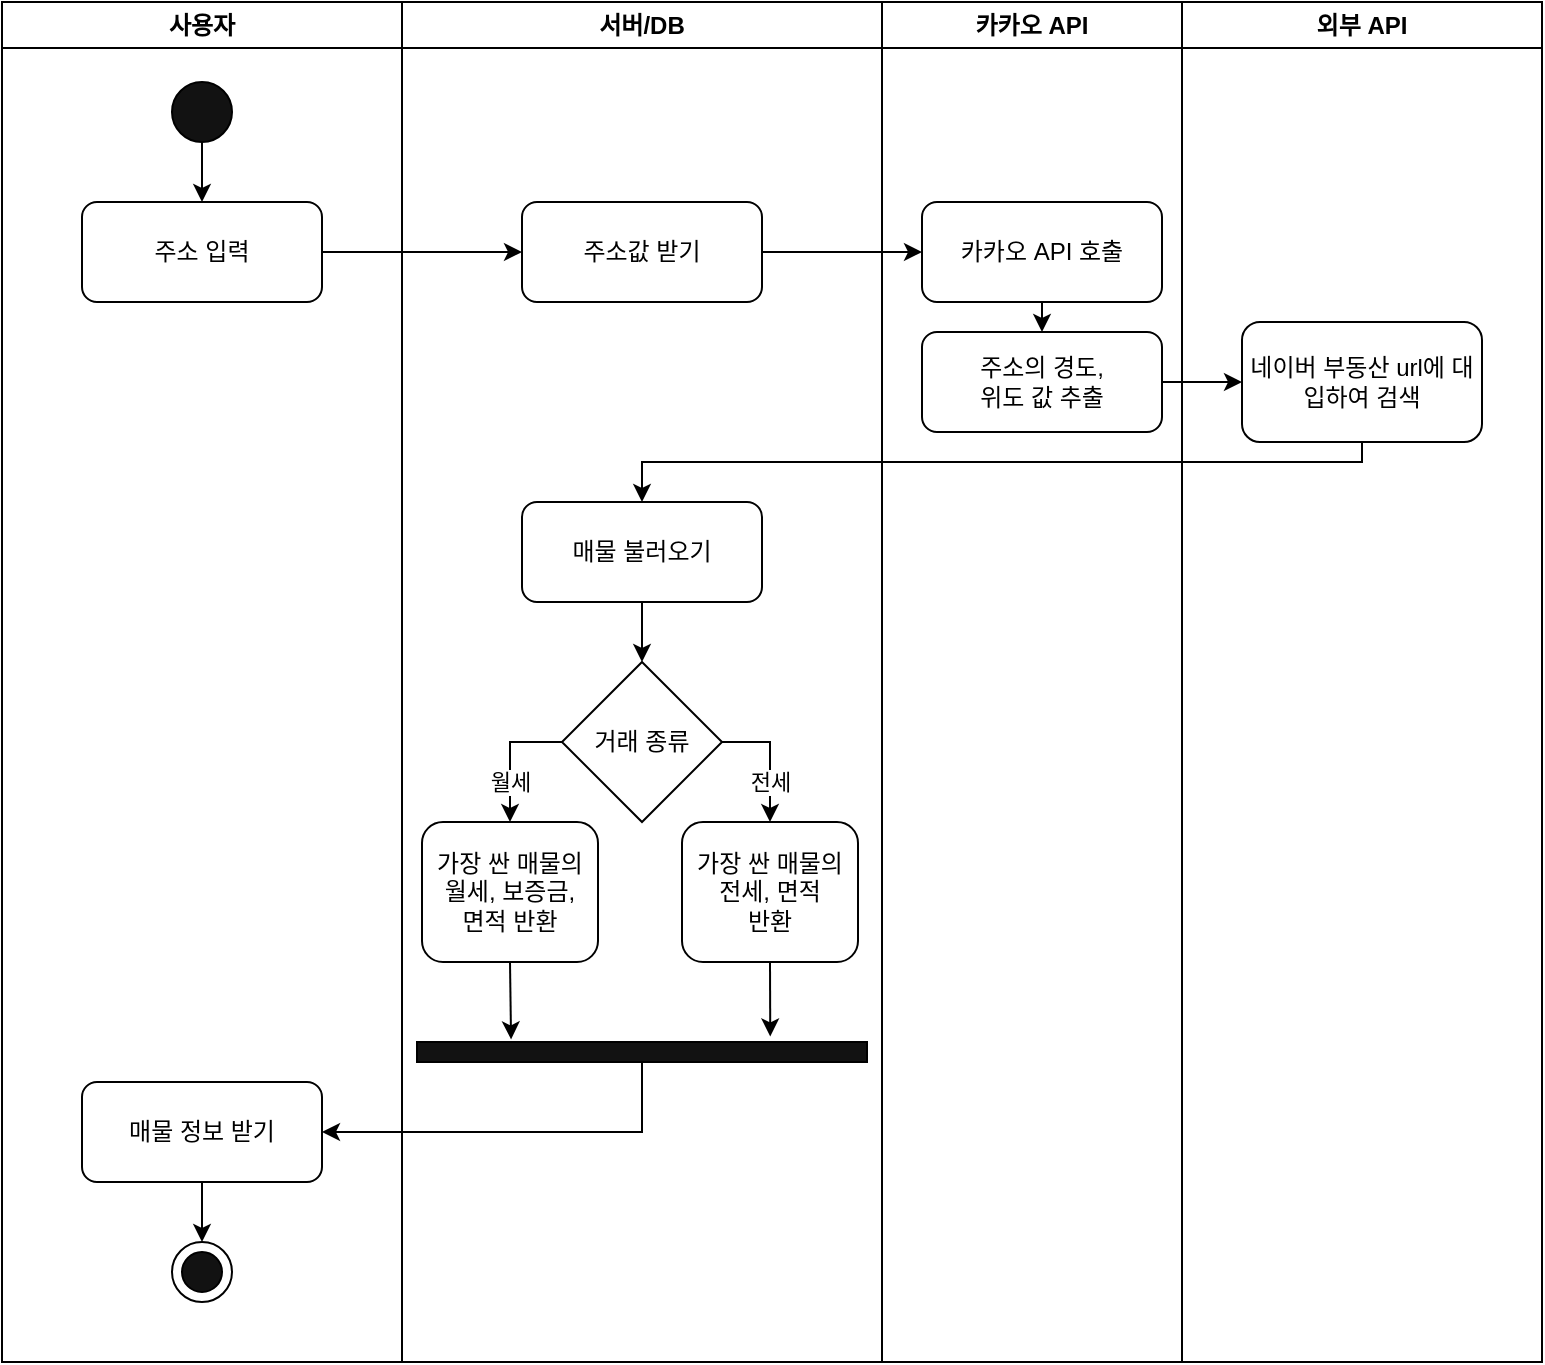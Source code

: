 <mxfile version="22.1.11" type="github">
  <diagram name="페이지-1" id="I9tHwxixIqzVXGr1ii1-">
    <mxGraphModel dx="846" dy="640" grid="1" gridSize="10" guides="1" tooltips="1" connect="1" arrows="1" fold="1" page="1" pageScale="1" pageWidth="827" pageHeight="1169" math="0" shadow="0">
      <root>
        <mxCell id="0" />
        <mxCell id="1" parent="0" />
        <mxCell id="TWEKV3C4PbeZUNHtCxb8-3" style="edgeStyle=orthogonalEdgeStyle;rounded=0;orthogonalLoop=1;jettySize=auto;html=1;exitX=1;exitY=0.5;exitDx=0;exitDy=0;entryX=0;entryY=0.5;entryDx=0;entryDy=0;" edge="1" parent="1" source="TWEKV3C4PbeZUNHtCxb8-1" target="TWEKV3C4PbeZUNHtCxb8-2">
          <mxGeometry relative="1" as="geometry" />
        </mxCell>
        <mxCell id="TWEKV3C4PbeZUNHtCxb8-8" style="edgeStyle=orthogonalEdgeStyle;rounded=0;orthogonalLoop=1;jettySize=auto;html=1;exitX=1;exitY=0.5;exitDx=0;exitDy=0;entryX=0;entryY=0.5;entryDx=0;entryDy=0;" edge="1" parent="1" source="TWEKV3C4PbeZUNHtCxb8-2" target="TWEKV3C4PbeZUNHtCxb8-4">
          <mxGeometry relative="1" as="geometry" />
        </mxCell>
        <mxCell id="TWEKV3C4PbeZUNHtCxb8-2" value="주소값 받기" style="rounded=1;whiteSpace=wrap;html=1;" vertex="1" parent="1">
          <mxGeometry x="320" y="130" width="120" height="50" as="geometry" />
        </mxCell>
        <mxCell id="TWEKV3C4PbeZUNHtCxb8-20" style="edgeStyle=orthogonalEdgeStyle;rounded=0;orthogonalLoop=1;jettySize=auto;html=1;exitX=1;exitY=0.5;exitDx=0;exitDy=0;entryX=0;entryY=0.5;entryDx=0;entryDy=0;" edge="1" parent="1" source="TWEKV3C4PbeZUNHtCxb8-6" target="TWEKV3C4PbeZUNHtCxb8-9">
          <mxGeometry relative="1" as="geometry" />
        </mxCell>
        <mxCell id="TWEKV3C4PbeZUNHtCxb8-64" style="edgeStyle=orthogonalEdgeStyle;rounded=0;orthogonalLoop=1;jettySize=auto;html=1;exitX=0.5;exitY=1;exitDx=0;exitDy=0;entryX=0.5;entryY=0;entryDx=0;entryDy=0;" edge="1" parent="1" source="TWEKV3C4PbeZUNHtCxb8-21" target="TWEKV3C4PbeZUNHtCxb8-29">
          <mxGeometry relative="1" as="geometry" />
        </mxCell>
        <mxCell id="TWEKV3C4PbeZUNHtCxb8-21" value="매물 불러오기" style="rounded=1;whiteSpace=wrap;html=1;" vertex="1" parent="1">
          <mxGeometry x="320" y="280" width="120" height="50" as="geometry" />
        </mxCell>
        <mxCell id="TWEKV3C4PbeZUNHtCxb8-33" value="전세" style="edgeStyle=orthogonalEdgeStyle;rounded=0;orthogonalLoop=1;jettySize=auto;html=1;exitX=1;exitY=0.5;exitDx=0;exitDy=0;entryX=0.5;entryY=0;entryDx=0;entryDy=0;" edge="1" parent="1" source="TWEKV3C4PbeZUNHtCxb8-29" target="TWEKV3C4PbeZUNHtCxb8-31">
          <mxGeometry x="0.375" relative="1" as="geometry">
            <mxPoint as="offset" />
          </mxGeometry>
        </mxCell>
        <mxCell id="TWEKV3C4PbeZUNHtCxb8-40" value="월세" style="edgeStyle=orthogonalEdgeStyle;rounded=0;orthogonalLoop=1;jettySize=auto;html=1;exitX=0;exitY=0.5;exitDx=0;exitDy=0;entryX=0.5;entryY=0;entryDx=0;entryDy=0;" edge="1" parent="1" source="TWEKV3C4PbeZUNHtCxb8-29" target="TWEKV3C4PbeZUNHtCxb8-38">
          <mxGeometry x="0.394" relative="1" as="geometry">
            <mxPoint as="offset" />
          </mxGeometry>
        </mxCell>
        <mxCell id="TWEKV3C4PbeZUNHtCxb8-29" value="거래 종류" style="rhombus;whiteSpace=wrap;html=1;" vertex="1" parent="1">
          <mxGeometry x="340" y="360" width="80" height="80" as="geometry" />
        </mxCell>
        <mxCell id="TWEKV3C4PbeZUNHtCxb8-31" value="가장 싼 매물의 전세, 면적&lt;br&gt;반환" style="rounded=1;whiteSpace=wrap;html=1;" vertex="1" parent="1">
          <mxGeometry x="400" y="440" width="88" height="70" as="geometry" />
        </mxCell>
        <mxCell id="TWEKV3C4PbeZUNHtCxb8-49" style="edgeStyle=orthogonalEdgeStyle;rounded=0;orthogonalLoop=1;jettySize=auto;html=1;exitX=0.5;exitY=1;exitDx=0;exitDy=0;entryX=1;entryY=0.5;entryDx=0;entryDy=0;" edge="1" parent="1" source="TWEKV3C4PbeZUNHtCxb8-35" target="TWEKV3C4PbeZUNHtCxb8-48">
          <mxGeometry relative="1" as="geometry" />
        </mxCell>
        <mxCell id="TWEKV3C4PbeZUNHtCxb8-35" value="" style="rounded=0;whiteSpace=wrap;html=1;fillColor=#121212;" vertex="1" parent="1">
          <mxGeometry x="267.5" y="550" width="225" height="10" as="geometry" />
        </mxCell>
        <mxCell id="TWEKV3C4PbeZUNHtCxb8-38" value="가장 싼 매물의 월세, 보증금,&lt;br&gt;면적 반환" style="rounded=1;whiteSpace=wrap;html=1;" vertex="1" parent="1">
          <mxGeometry x="270" y="440" width="88" height="70" as="geometry" />
        </mxCell>
        <mxCell id="TWEKV3C4PbeZUNHtCxb8-44" style="edgeStyle=orthogonalEdgeStyle;rounded=0;orthogonalLoop=1;jettySize=auto;html=1;exitX=0.5;exitY=1;exitDx=0;exitDy=0;entryX=0.209;entryY=-0.13;entryDx=0;entryDy=0;entryPerimeter=0;" edge="1" parent="1" source="TWEKV3C4PbeZUNHtCxb8-38" target="TWEKV3C4PbeZUNHtCxb8-35">
          <mxGeometry relative="1" as="geometry" />
        </mxCell>
        <mxCell id="TWEKV3C4PbeZUNHtCxb8-45" style="edgeStyle=orthogonalEdgeStyle;rounded=0;orthogonalLoop=1;jettySize=auto;html=1;exitX=0.5;exitY=1;exitDx=0;exitDy=0;entryX=0.785;entryY=-0.278;entryDx=0;entryDy=0;entryPerimeter=0;" edge="1" parent="1" source="TWEKV3C4PbeZUNHtCxb8-31" target="TWEKV3C4PbeZUNHtCxb8-35">
          <mxGeometry relative="1" as="geometry" />
        </mxCell>
        <mxCell id="TWEKV3C4PbeZUNHtCxb8-46" value="" style="ellipse;whiteSpace=wrap;html=1;aspect=fixed;" vertex="1" parent="1">
          <mxGeometry x="145" y="650" width="30" height="30" as="geometry" />
        </mxCell>
        <mxCell id="TWEKV3C4PbeZUNHtCxb8-47" value="" style="ellipse;whiteSpace=wrap;html=1;aspect=fixed;fillColor=#121212;" vertex="1" parent="1">
          <mxGeometry x="150" y="655" width="20" height="20" as="geometry" />
        </mxCell>
        <mxCell id="TWEKV3C4PbeZUNHtCxb8-50" style="edgeStyle=orthogonalEdgeStyle;rounded=0;orthogonalLoop=1;jettySize=auto;html=1;exitX=0.5;exitY=1;exitDx=0;exitDy=0;entryX=0.5;entryY=0;entryDx=0;entryDy=0;" edge="1" parent="1" source="TWEKV3C4PbeZUNHtCxb8-48" target="TWEKV3C4PbeZUNHtCxb8-46">
          <mxGeometry relative="1" as="geometry" />
        </mxCell>
        <mxCell id="TWEKV3C4PbeZUNHtCxb8-48" value="매물 정보 받기" style="rounded=1;whiteSpace=wrap;html=1;" vertex="1" parent="1">
          <mxGeometry x="100" y="570" width="120" height="50" as="geometry" />
        </mxCell>
        <mxCell id="TWEKV3C4PbeZUNHtCxb8-56" value="사용자" style="swimlane;whiteSpace=wrap;html=1;" vertex="1" parent="1">
          <mxGeometry x="60" y="30" width="200" height="680" as="geometry" />
        </mxCell>
        <mxCell id="TWEKV3C4PbeZUNHtCxb8-1" value="주소 입력" style="rounded=1;whiteSpace=wrap;html=1;" vertex="1" parent="TWEKV3C4PbeZUNHtCxb8-56">
          <mxGeometry x="40" y="100" width="120" height="50" as="geometry" />
        </mxCell>
        <mxCell id="TWEKV3C4PbeZUNHtCxb8-14" style="edgeStyle=orthogonalEdgeStyle;rounded=0;orthogonalLoop=1;jettySize=auto;html=1;exitX=0.5;exitY=1;exitDx=0;exitDy=0;entryX=0.5;entryY=0;entryDx=0;entryDy=0;" edge="1" parent="TWEKV3C4PbeZUNHtCxb8-56" source="TWEKV3C4PbeZUNHtCxb8-11" target="TWEKV3C4PbeZUNHtCxb8-1">
          <mxGeometry relative="1" as="geometry" />
        </mxCell>
        <mxCell id="TWEKV3C4PbeZUNHtCxb8-11" value="" style="ellipse;whiteSpace=wrap;html=1;aspect=fixed;fillColor=#121212;" vertex="1" parent="TWEKV3C4PbeZUNHtCxb8-56">
          <mxGeometry x="85" y="40" width="30" height="30" as="geometry" />
        </mxCell>
        <mxCell id="TWEKV3C4PbeZUNHtCxb8-57" value="서버/DB" style="swimlane;whiteSpace=wrap;html=1;" vertex="1" parent="1">
          <mxGeometry x="260" y="30" width="240" height="680" as="geometry" />
        </mxCell>
        <mxCell id="TWEKV3C4PbeZUNHtCxb8-61" value="카카오 API" style="swimlane;whiteSpace=wrap;html=1;startSize=23;" vertex="1" parent="1">
          <mxGeometry x="500" y="30" width="150" height="680" as="geometry" />
        </mxCell>
        <mxCell id="TWEKV3C4PbeZUNHtCxb8-6" value="주소의 경도, &lt;br&gt;위도 값 추출" style="rounded=1;whiteSpace=wrap;html=1;" vertex="1" parent="TWEKV3C4PbeZUNHtCxb8-61">
          <mxGeometry x="20" y="165" width="120" height="50" as="geometry" />
        </mxCell>
        <mxCell id="TWEKV3C4PbeZUNHtCxb8-4" value="카카오 API 호출" style="rounded=1;whiteSpace=wrap;html=1;" vertex="1" parent="TWEKV3C4PbeZUNHtCxb8-61">
          <mxGeometry x="20" y="100" width="120" height="50" as="geometry" />
        </mxCell>
        <mxCell id="TWEKV3C4PbeZUNHtCxb8-7" style="edgeStyle=orthogonalEdgeStyle;rounded=0;orthogonalLoop=1;jettySize=auto;html=1;exitX=0.5;exitY=1;exitDx=0;exitDy=0;entryX=0.5;entryY=0;entryDx=0;entryDy=0;" edge="1" parent="TWEKV3C4PbeZUNHtCxb8-61" source="TWEKV3C4PbeZUNHtCxb8-4" target="TWEKV3C4PbeZUNHtCxb8-6">
          <mxGeometry relative="1" as="geometry" />
        </mxCell>
        <mxCell id="TWEKV3C4PbeZUNHtCxb8-62" value="외부 API" style="swimlane;whiteSpace=wrap;html=1;" vertex="1" parent="1">
          <mxGeometry x="650" y="30" width="180" height="680" as="geometry" />
        </mxCell>
        <mxCell id="TWEKV3C4PbeZUNHtCxb8-9" value="네이버 부동산 url에 대입하여 검색" style="rounded=1;whiteSpace=wrap;html=1;" vertex="1" parent="TWEKV3C4PbeZUNHtCxb8-62">
          <mxGeometry x="30" y="160" width="120" height="60" as="geometry" />
        </mxCell>
        <mxCell id="TWEKV3C4PbeZUNHtCxb8-63" style="edgeStyle=orthogonalEdgeStyle;rounded=0;orthogonalLoop=1;jettySize=auto;html=1;exitX=0.5;exitY=1;exitDx=0;exitDy=0;entryX=0.5;entryY=0;entryDx=0;entryDy=0;" edge="1" parent="1" source="TWEKV3C4PbeZUNHtCxb8-9" target="TWEKV3C4PbeZUNHtCxb8-21">
          <mxGeometry relative="1" as="geometry">
            <Array as="points">
              <mxPoint x="740" y="260" />
              <mxPoint x="380" y="260" />
            </Array>
          </mxGeometry>
        </mxCell>
      </root>
    </mxGraphModel>
  </diagram>
</mxfile>
